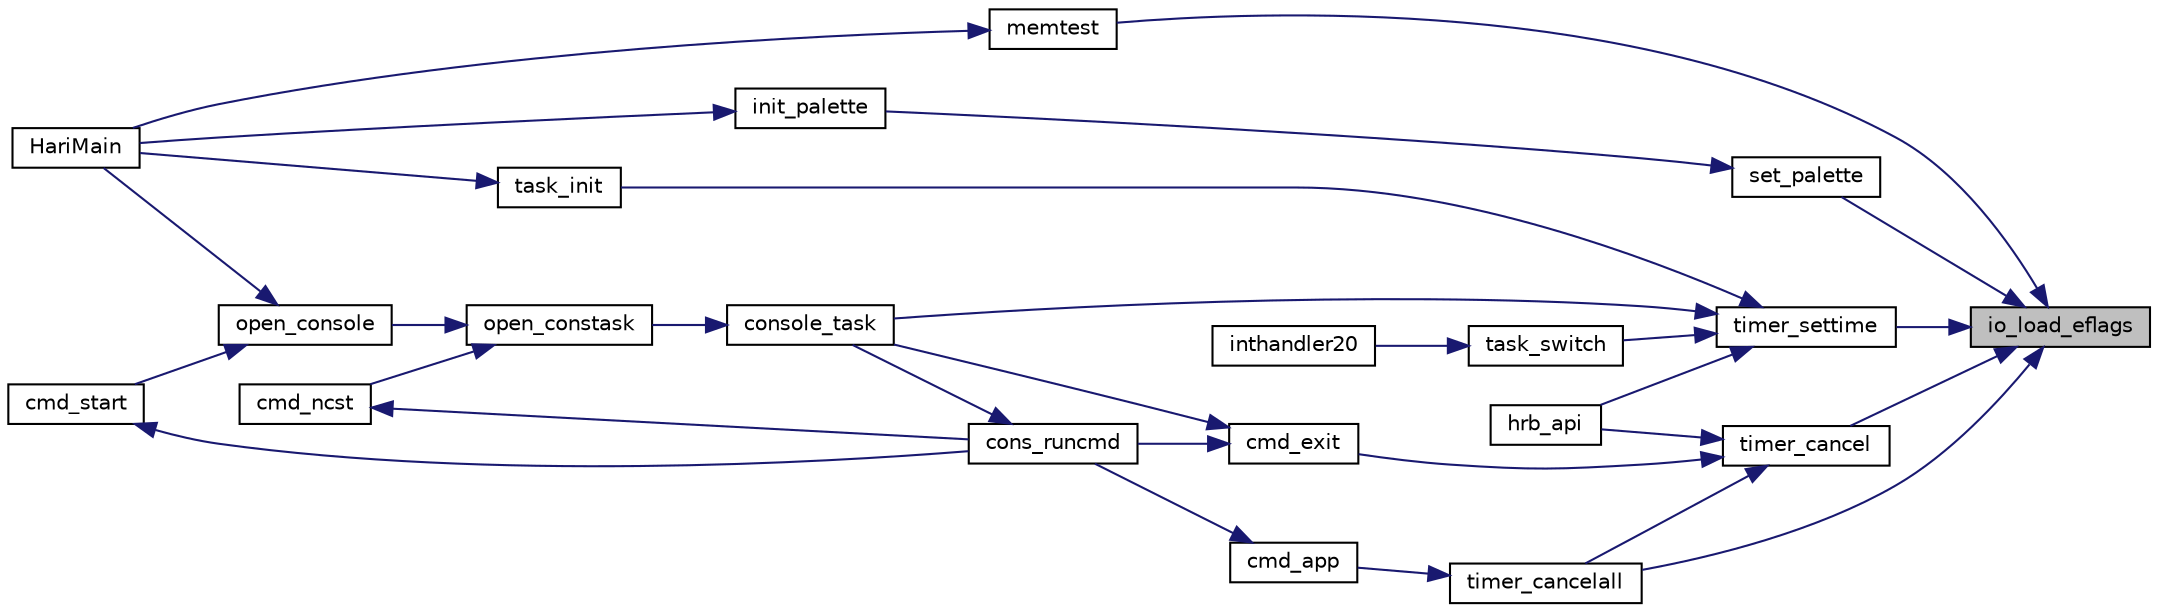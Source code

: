 digraph "io_load_eflags"
{
 // LATEX_PDF_SIZE
  edge [fontname="Helvetica",fontsize="10",labelfontname="Helvetica",labelfontsize="10"];
  node [fontname="Helvetica",fontsize="10",shape=record];
  rankdir="RL";
  Node1 [label="io_load_eflags",height=0.2,width=0.4,color="black", fillcolor="grey75", style="filled", fontcolor="black",tooltip=" "];
  Node1 -> Node2 [dir="back",color="midnightblue",fontsize="10",style="solid"];
  Node2 [label="memtest",height=0.2,width=0.4,color="black", fillcolor="white", style="filled",URL="$memory_8c.html#a457da672ff618c99ae94b1227d45119b",tooltip=" "];
  Node2 -> Node3 [dir="back",color="midnightblue",fontsize="10",style="solid"];
  Node3 [label="HariMain",height=0.2,width=0.4,color="black", fillcolor="white", style="filled",URL="$bootpack_8c.html#a3bfd04b86eb41bd7301c75a3df6a89e0",tooltip=" "];
  Node1 -> Node4 [dir="back",color="midnightblue",fontsize="10",style="solid"];
  Node4 [label="set_palette",height=0.2,width=0.4,color="black", fillcolor="white", style="filled",URL="$graphic_8c.html#a78bbb55ac088109aba6d34f9ffc0523a",tooltip=" "];
  Node4 -> Node5 [dir="back",color="midnightblue",fontsize="10",style="solid"];
  Node5 [label="init_palette",height=0.2,width=0.4,color="black", fillcolor="white", style="filled",URL="$graphic_8c.html#a42a564ae1340c89e85f7ef58c6f8e46e",tooltip=" "];
  Node5 -> Node3 [dir="back",color="midnightblue",fontsize="10",style="solid"];
  Node1 -> Node6 [dir="back",color="midnightblue",fontsize="10",style="solid"];
  Node6 [label="timer_cancel",height=0.2,width=0.4,color="black", fillcolor="white", style="filled",URL="$timer_8c.html#ac6cae52d128dc87c24e060c6b4ba6e58",tooltip=" "];
  Node6 -> Node7 [dir="back",color="midnightblue",fontsize="10",style="solid"];
  Node7 [label="cmd_exit",height=0.2,width=0.4,color="black", fillcolor="white", style="filled",URL="$console_8c.html#aa1ae787d73bbace090cbce5194ac0824",tooltip=" "];
  Node7 -> Node8 [dir="back",color="midnightblue",fontsize="10",style="solid"];
  Node8 [label="cons_runcmd",height=0.2,width=0.4,color="black", fillcolor="white", style="filled",URL="$console_8c.html#a7be2f98778674111de60be8c7f0a3e62",tooltip=" "];
  Node8 -> Node9 [dir="back",color="midnightblue",fontsize="10",style="solid"];
  Node9 [label="console_task",height=0.2,width=0.4,color="black", fillcolor="white", style="filled",URL="$console_8c.html#acf7b570f866fb6b0880a9fb988393e69",tooltip=" "];
  Node9 -> Node10 [dir="back",color="midnightblue",fontsize="10",style="solid"];
  Node10 [label="open_constask",height=0.2,width=0.4,color="black", fillcolor="white", style="filled",URL="$bootpack_8h.html#a79280c7e465953eeaa972574fce486ed",tooltip=" "];
  Node10 -> Node11 [dir="back",color="midnightblue",fontsize="10",style="solid"];
  Node11 [label="cmd_ncst",height=0.2,width=0.4,color="black", fillcolor="white", style="filled",URL="$console_8c.html#a3f08f092f66404d51c2af42f76237980",tooltip=" "];
  Node11 -> Node8 [dir="back",color="midnightblue",fontsize="10",style="solid"];
  Node10 -> Node12 [dir="back",color="midnightblue",fontsize="10",style="solid"];
  Node12 [label="open_console",height=0.2,width=0.4,color="black", fillcolor="white", style="filled",URL="$bootpack_8h.html#a6a7720c122ae0f96494e98c38c6e365e",tooltip=" "];
  Node12 -> Node13 [dir="back",color="midnightblue",fontsize="10",style="solid"];
  Node13 [label="cmd_start",height=0.2,width=0.4,color="black", fillcolor="white", style="filled",URL="$console_8c.html#af8d7dae21f111aecc555ba5e14df4265",tooltip=" "];
  Node13 -> Node8 [dir="back",color="midnightblue",fontsize="10",style="solid"];
  Node12 -> Node3 [dir="back",color="midnightblue",fontsize="10",style="solid"];
  Node7 -> Node9 [dir="back",color="midnightblue",fontsize="10",style="solid"];
  Node6 -> Node14 [dir="back",color="midnightblue",fontsize="10",style="solid"];
  Node14 [label="hrb_api",height=0.2,width=0.4,color="black", fillcolor="white", style="filled",URL="$console_8c.html#ae3a2b95ac62166efc071caeb9e7b0db1",tooltip=" "];
  Node6 -> Node15 [dir="back",color="midnightblue",fontsize="10",style="solid"];
  Node15 [label="timer_cancelall",height=0.2,width=0.4,color="black", fillcolor="white", style="filled",URL="$timer_8c.html#a9e8c4c0b106b605665e385fb682aac16",tooltip=" "];
  Node15 -> Node16 [dir="back",color="midnightblue",fontsize="10",style="solid"];
  Node16 [label="cmd_app",height=0.2,width=0.4,color="black", fillcolor="white", style="filled",URL="$console_8c.html#ac543899ee5ce9621fa024d0ee3098f3d",tooltip=" "];
  Node16 -> Node8 [dir="back",color="midnightblue",fontsize="10",style="solid"];
  Node1 -> Node15 [dir="back",color="midnightblue",fontsize="10",style="solid"];
  Node1 -> Node17 [dir="back",color="midnightblue",fontsize="10",style="solid"];
  Node17 [label="timer_settime",height=0.2,width=0.4,color="black", fillcolor="white", style="filled",URL="$timer_8c.html#ac5f2d07311b1c8c2a0e050060cbd4570",tooltip=" "];
  Node17 -> Node9 [dir="back",color="midnightblue",fontsize="10",style="solid"];
  Node17 -> Node14 [dir="back",color="midnightblue",fontsize="10",style="solid"];
  Node17 -> Node18 [dir="back",color="midnightblue",fontsize="10",style="solid"];
  Node18 [label="task_init",height=0.2,width=0.4,color="black", fillcolor="white", style="filled",URL="$mtask_8c.html#a9f9404be472fb9fc3aa79501f67190a1",tooltip=" "];
  Node18 -> Node3 [dir="back",color="midnightblue",fontsize="10",style="solid"];
  Node17 -> Node19 [dir="back",color="midnightblue",fontsize="10",style="solid"];
  Node19 [label="task_switch",height=0.2,width=0.4,color="black", fillcolor="white", style="filled",URL="$mtask_8c.html#a729b1ba05c140e25a5aae86006e709fe",tooltip=" "];
  Node19 -> Node20 [dir="back",color="midnightblue",fontsize="10",style="solid"];
  Node20 [label="inthandler20",height=0.2,width=0.4,color="black", fillcolor="white", style="filled",URL="$timer_8c.html#a79570c81cf0a60bde51271245ac85897",tooltip=" "];
}
